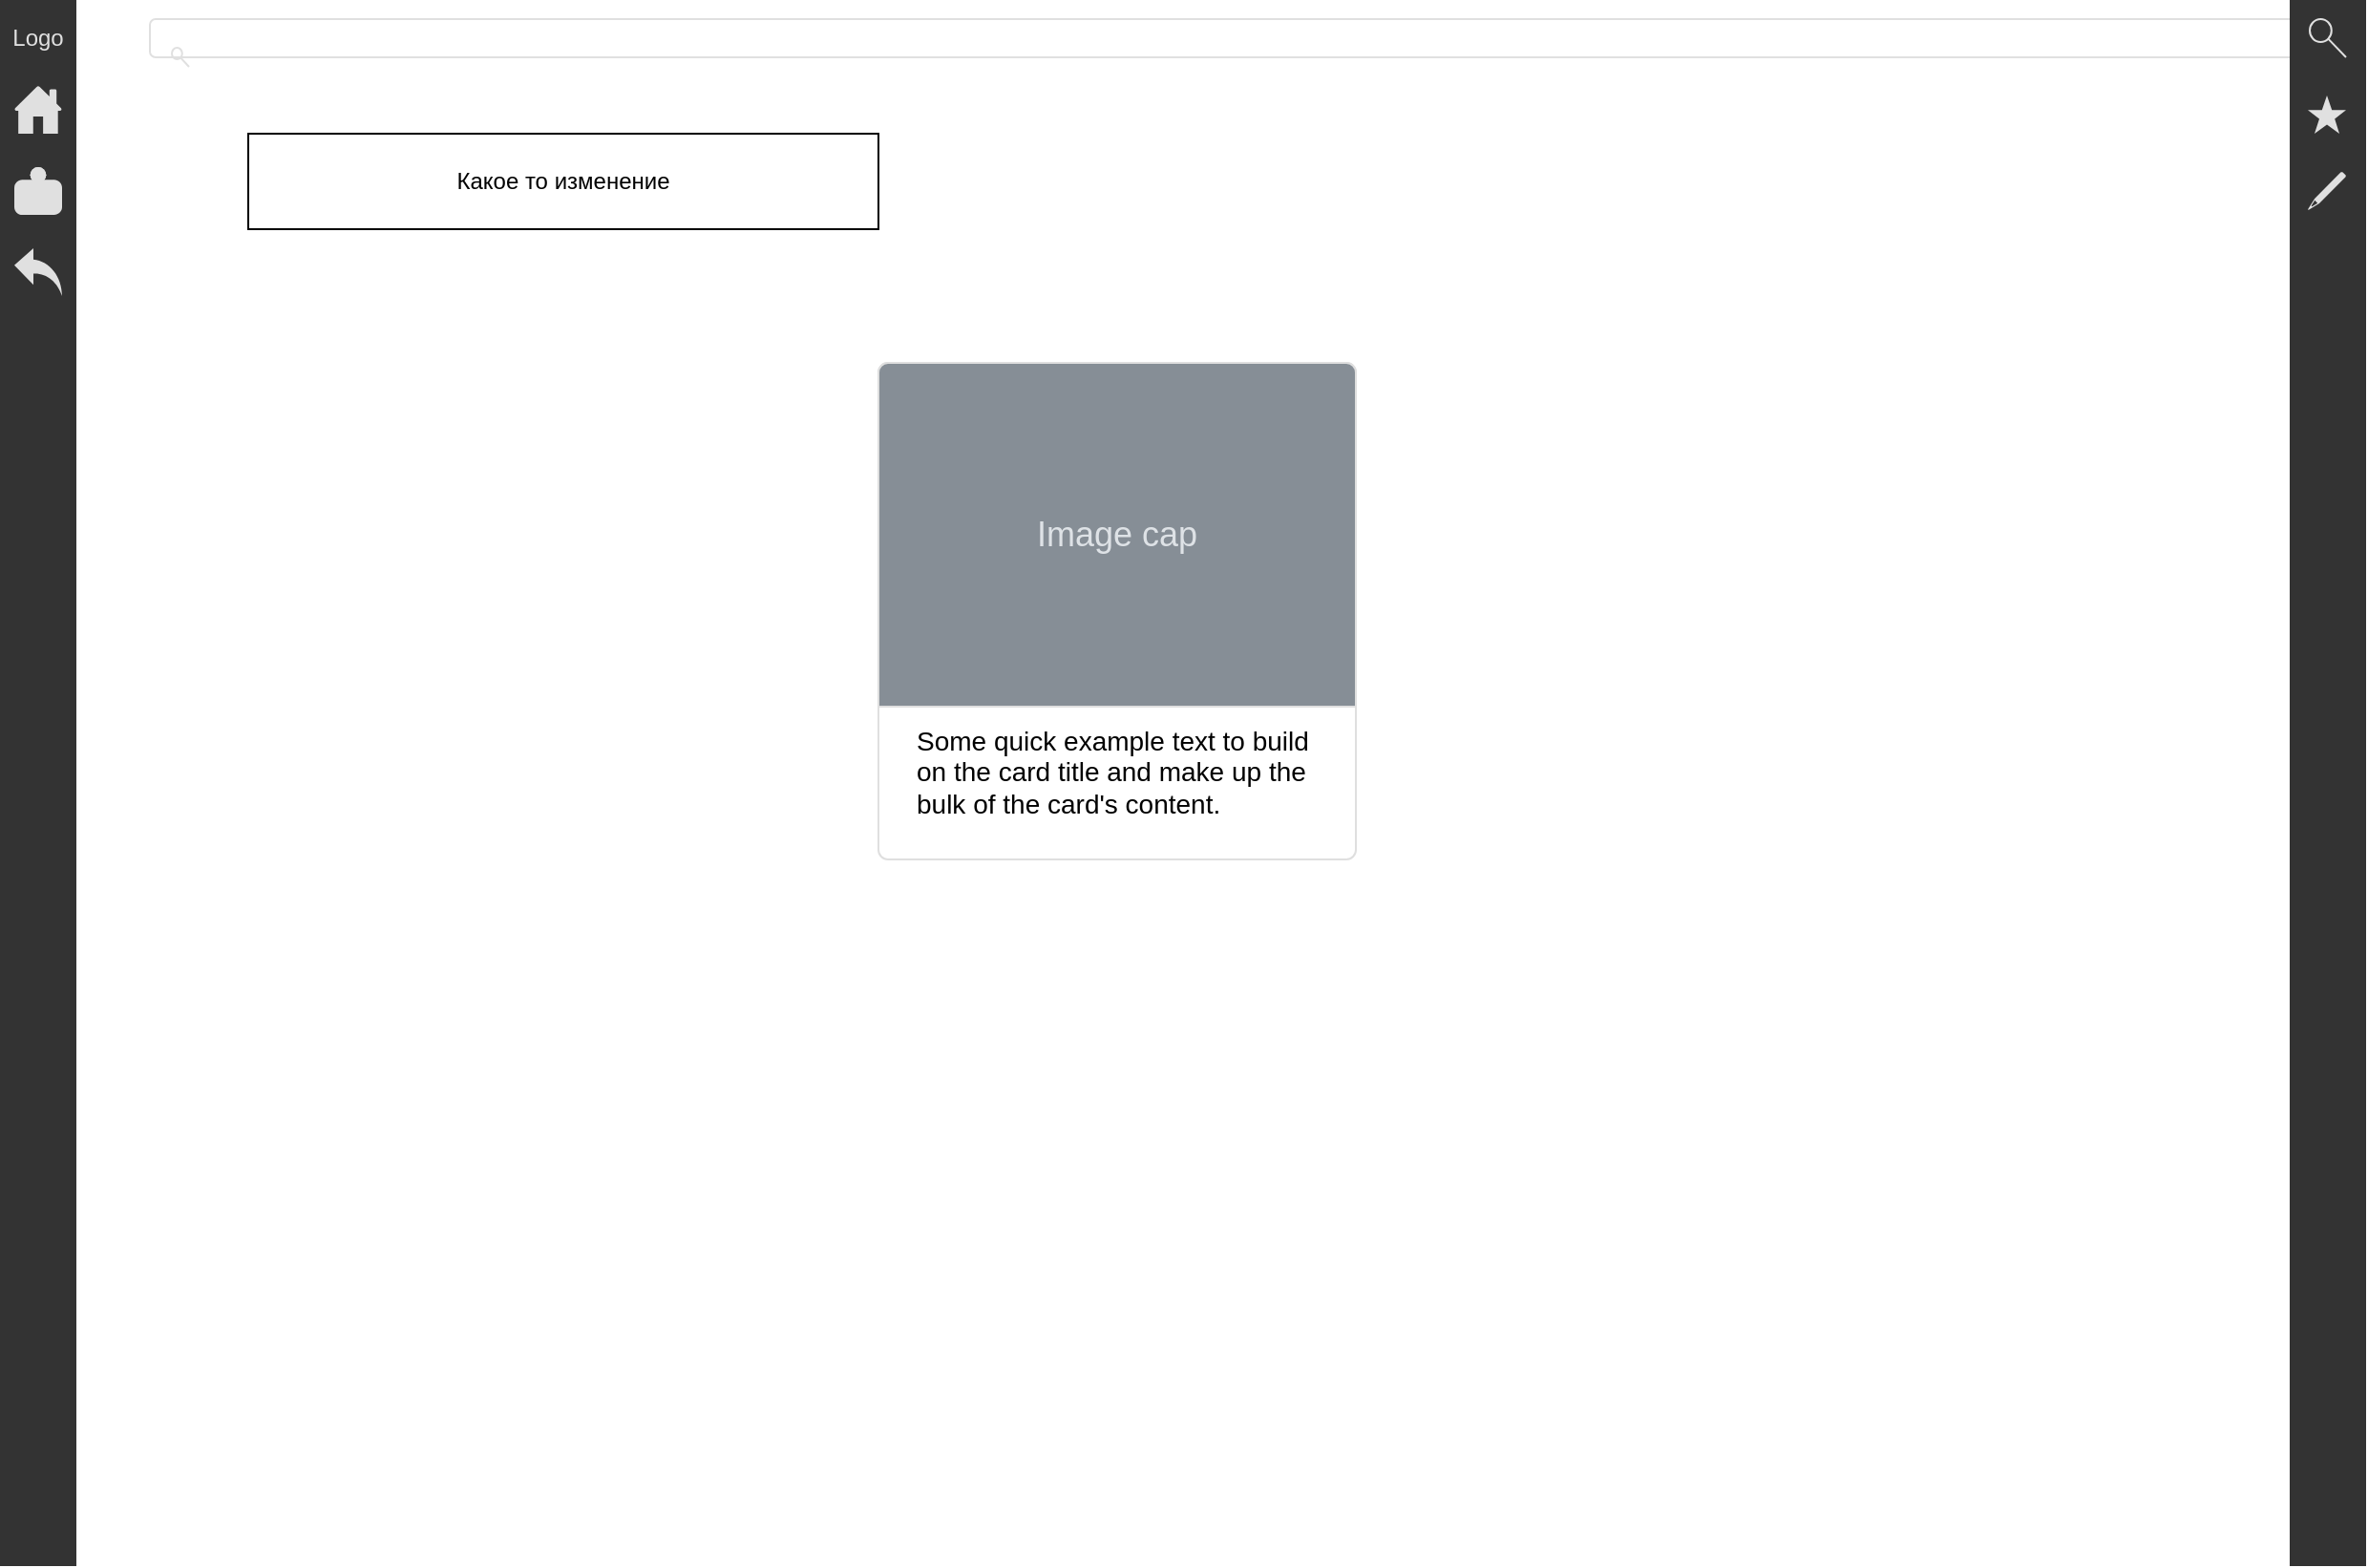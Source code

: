 <mxfile version="13.1.1" type="github">
  <diagram name="Page-1" id="c9db0220-8083-56f3-ca83-edcdcd058819">
    <mxGraphModel dx="1422" dy="832" grid="1" gridSize="10" guides="1" tooltips="1" connect="1" arrows="1" fold="1" page="1" pageScale="1.5" pageWidth="826" pageHeight="1169" background="#ffffff" math="0" shadow="0">
      <root>
        <mxCell id="0" style=";html=1;" />
        <mxCell id="1" style=";html=1;" parent="0" />
        <mxCell id="-u_xVx5pKLEJ8h2CzyQ2-18" value="" style="rounded=1;whiteSpace=wrap;html=1;strokeColor=#E0E0E0;fillColor=#ffffff;fontColor=#E0E0E0;" parent="1" vertex="1">
          <mxGeometry x="78.5" y="10" width="1150" height="20" as="geometry" />
        </mxCell>
        <mxCell id="-u_xVx5pKLEJ8h2CzyQ2-19" value="Some quick example text to build on the card title and make up the bulk of the card&#39;s content." style="html=1;shadow=0;dashed=0;shape=mxgraph.bootstrap.rrect;rSize=5;strokeColor=#DFDFDF;html=1;whiteSpace=wrap;fillColor=#ffffff;fontColor=#000000;verticalAlign=bottom;align=left;spacing=20;fontSize=14;" parent="1" vertex="1">
          <mxGeometry x="460" y="190" width="250" height="260" as="geometry" />
        </mxCell>
        <mxCell id="-u_xVx5pKLEJ8h2CzyQ2-20" value="Image cap" style="html=1;shadow=0;dashed=0;shape=mxgraph.bootstrap.topButton;rSize=5;perimeter=none;whiteSpace=wrap;fillColor=#868E96;strokeColor=#DFDFDF;fontColor=#DEE2E6;resizeWidth=1;fontSize=18;" parent="-u_xVx5pKLEJ8h2CzyQ2-19" vertex="1">
          <mxGeometry width="250" height="180" relative="1" as="geometry" />
        </mxCell>
        <mxCell id="-u_xVx5pKLEJ8h2CzyQ2-21" value="" style="rounded=0;whiteSpace=wrap;html=1;strokeColor=none;fillColor=#333333;fontColor=#333333;" parent="1" vertex="1">
          <mxGeometry width="40" height="820" as="geometry" />
        </mxCell>
        <mxCell id="-u_xVx5pKLEJ8h2CzyQ2-22" value="" style="rounded=0;whiteSpace=wrap;html=1;strokeColor=none;fillColor=#333333;fontColor=#333333;" parent="1" vertex="1">
          <mxGeometry x="1199" width="40" height="820" as="geometry" />
        </mxCell>
        <mxCell id="-u_xVx5pKLEJ8h2CzyQ2-23" value="Logo" style="text;html=1;align=center;verticalAlign=middle;whiteSpace=wrap;rounded=0;fontColor=#E0E0E0;" parent="1" vertex="1">
          <mxGeometry width="40" height="40" as="geometry" />
        </mxCell>
        <mxCell id="-u_xVx5pKLEJ8h2CzyQ2-24" value="" style="group" parent="1" vertex="1" connectable="0">
          <mxGeometry x="1209.5" y="10" width="19" height="20" as="geometry" />
        </mxCell>
        <mxCell id="-u_xVx5pKLEJ8h2CzyQ2-25" value="" style="ellipse;whiteSpace=wrap;html=1;strokeColor=#E0E0E0;fillColor=none;fontColor=#E0E0E0;" parent="-u_xVx5pKLEJ8h2CzyQ2-24" vertex="1">
          <mxGeometry width="11.4" height="12" as="geometry" />
        </mxCell>
        <mxCell id="-u_xVx5pKLEJ8h2CzyQ2-26" value="" style="endArrow=none;html=1;strokeColor=#E0E0E0;fontColor=#E0E0E0;entryX=1;entryY=1;entryDx=0;entryDy=0;" parent="-u_xVx5pKLEJ8h2CzyQ2-24" target="-u_xVx5pKLEJ8h2CzyQ2-25" edge="1">
          <mxGeometry width="50" height="50" relative="1" as="geometry">
            <mxPoint x="19" y="20" as="sourcePoint" />
            <mxPoint x="9.731" y="10.243" as="targetPoint" />
          </mxGeometry>
        </mxCell>
        <mxCell id="-u_xVx5pKLEJ8h2CzyQ2-27" value="" style="group" parent="1" vertex="1" connectable="0">
          <mxGeometry x="90" y="25" width="9" height="10" as="geometry" />
        </mxCell>
        <mxCell id="-u_xVx5pKLEJ8h2CzyQ2-28" value="" style="ellipse;whiteSpace=wrap;html=1;strokeColor=#E0E0E0;fillColor=none;fontColor=#E0E0E0;" parent="-u_xVx5pKLEJ8h2CzyQ2-27" vertex="1">
          <mxGeometry width="5.4" height="6" as="geometry" />
        </mxCell>
        <mxCell id="-u_xVx5pKLEJ8h2CzyQ2-29" value="" style="endArrow=none;html=1;strokeColor=#E0E0E0;fontColor=#E0E0E0;entryX=1;entryY=1;entryDx=0;entryDy=0;" parent="-u_xVx5pKLEJ8h2CzyQ2-27" target="-u_xVx5pKLEJ8h2CzyQ2-28" edge="1">
          <mxGeometry width="50" height="50" relative="1" as="geometry">
            <mxPoint x="9" y="10" as="sourcePoint" />
            <mxPoint x="4.609" y="5.121" as="targetPoint" />
          </mxGeometry>
        </mxCell>
        <mxCell id="-u_xVx5pKLEJ8h2CzyQ2-30" value="" style="dashed=0;aspect=fixed;verticalLabelPosition=bottom;verticalAlign=top;align=center;shape=mxgraph.gmdl.star;strokeColor=none;fillColor=#E0E0E0;shadow=0;fontColor=#E0E0E0;" parent="1" vertex="1">
          <mxGeometry x="1208.5" y="50" width="20" height="20" as="geometry" />
        </mxCell>
        <mxCell id="-u_xVx5pKLEJ8h2CzyQ2-31" value="" style="pointerEvents=1;shadow=0;dashed=0;html=1;strokeColor=none;fillColor=#E0E0E0;labelPosition=center;verticalLabelPosition=bottom;verticalAlign=top;outlineConnect=0;align=center;shape=mxgraph.office.concepts.writing_pencil;fontColor=#E0E0E0;" parent="1" vertex="1">
          <mxGeometry x="1208.5" y="90" width="20" height="20" as="geometry" />
        </mxCell>
        <mxCell id="-u_xVx5pKLEJ8h2CzyQ2-32" value="" style="pointerEvents=1;shadow=0;dashed=0;html=1;strokeColor=none;fillColor=#E0E0E0;labelPosition=center;verticalLabelPosition=bottom;verticalAlign=top;outlineConnect=0;align=center;shape=mxgraph.office.concepts.home;fontColor=#E0E0E0;" parent="1" vertex="1">
          <mxGeometry x="7.5" y="45" width="25" height="25" as="geometry" />
        </mxCell>
        <mxCell id="-u_xVx5pKLEJ8h2CzyQ2-33" value="" style="html=1;dashed=0;whitespace=wrap;fillColor=#E0E0E0;strokeColor=none;shape=mxgraph.c4.person;align=center;points=[[0.5,0,0],[1,0.5,0],[1,0.75,0],[0.75,1,0],[0.5,1,0],[0.25,1,0],[0,0.75,0],[0,0.5,0]];fontColor=#E0E0E0;" parent="1" vertex="1">
          <mxGeometry x="7.5" y="87.5" width="25" height="25" as="geometry" />
        </mxCell>
        <mxCell id="-u_xVx5pKLEJ8h2CzyQ2-34" value="" style="html=1;verticalLabelPosition=bottom;align=center;labelBackgroundColor=#ffffff;verticalAlign=top;strokeWidth=2;strokeColor=none;shadow=0;dashed=0;shape=mxgraph.ios7.icons.back;fillColor=#E0E0E0;fontColor=#E0E0E0;" parent="1" vertex="1">
          <mxGeometry x="7.5" y="130" width="25" height="25" as="geometry" />
        </mxCell>
        <mxCell id="NglU3m1LjTEl5XsNPzbA-1" value="Какое то изменение" style="rounded=0;whiteSpace=wrap;html=1;" vertex="1" parent="1">
          <mxGeometry x="130" y="70" width="330" height="50" as="geometry" />
        </mxCell>
      </root>
    </mxGraphModel>
  </diagram>
</mxfile>
